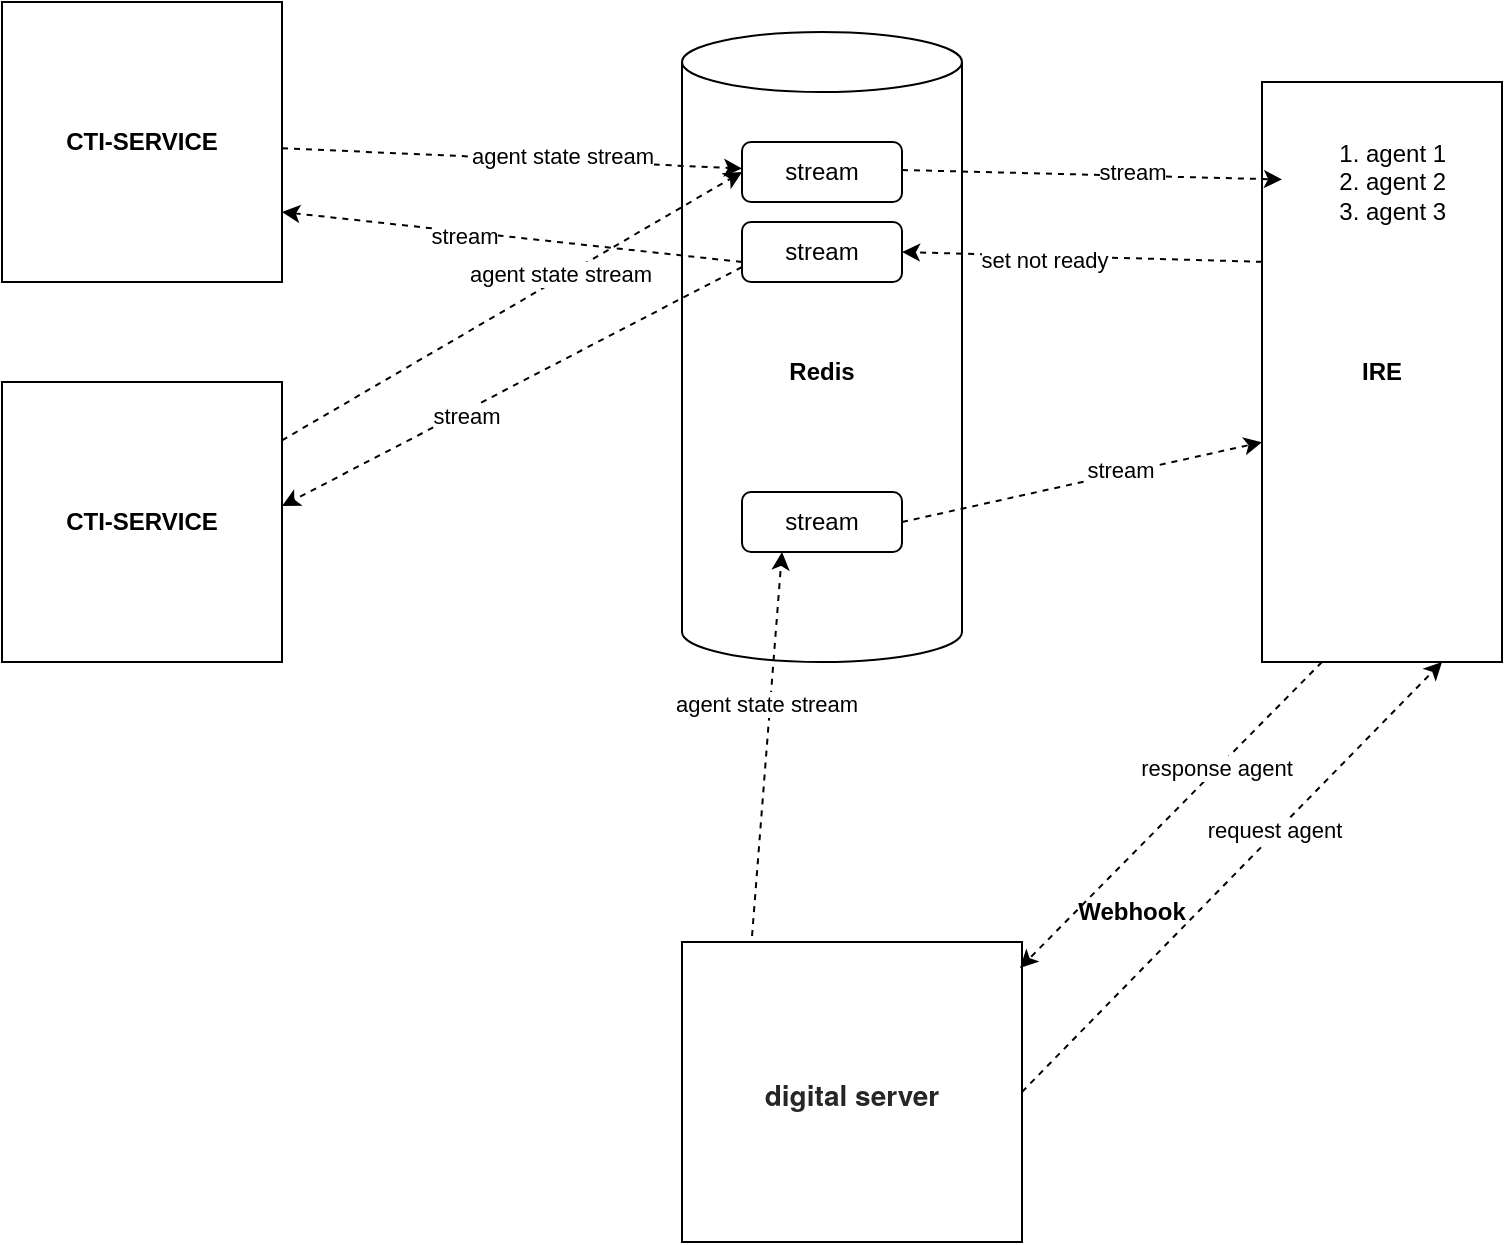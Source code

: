 <mxfile version="21.2.9" type="github">
  <diagram name="Page-1" id="WiLfyXrh9_V5uVXeoWrM">
    <mxGraphModel dx="1079" dy="770" grid="1" gridSize="10" guides="1" tooltips="1" connect="1" arrows="1" fold="1" page="1" pageScale="1" pageWidth="827" pageHeight="1169" math="0" shadow="0">
      <root>
        <mxCell id="0" />
        <mxCell id="1" parent="0" />
        <mxCell id="yV4tG5lqRbvMiZihwO4d-1" value="&lt;b&gt;CTI-SERVICE&lt;/b&gt;" style="whiteSpace=wrap;html=1;aspect=fixed;" vertex="1" parent="1">
          <mxGeometry x="20" y="20" width="140" height="140" as="geometry" />
        </mxCell>
        <mxCell id="yV4tG5lqRbvMiZihwO4d-2" value="&lt;b&gt;Redis&lt;/b&gt;" style="shape=cylinder3;whiteSpace=wrap;html=1;boundedLbl=1;backgroundOutline=1;size=15;" vertex="1" parent="1">
          <mxGeometry x="360" y="35" width="140" height="315" as="geometry" />
        </mxCell>
        <mxCell id="yV4tG5lqRbvMiZihwO4d-6" value="stream" style="rounded=1;whiteSpace=wrap;html=1;" vertex="1" parent="1">
          <mxGeometry x="390" y="90" width="80" height="30" as="geometry" />
        </mxCell>
        <mxCell id="yV4tG5lqRbvMiZihwO4d-13" value="" style="html=1;labelBackgroundColor=#ffffff;startArrow=none;startFill=0;startSize=6;endArrow=classic;endFill=1;endSize=6;jettySize=auto;orthogonalLoop=1;strokeWidth=1;dashed=1;fontSize=14;rounded=0;" edge="1" parent="1" source="yV4tG5lqRbvMiZihwO4d-1" target="yV4tG5lqRbvMiZihwO4d-6">
          <mxGeometry width="60" height="60" relative="1" as="geometry">
            <mxPoint x="190" y="150" as="sourcePoint" />
            <mxPoint x="250" y="90" as="targetPoint" />
          </mxGeometry>
        </mxCell>
        <mxCell id="yV4tG5lqRbvMiZihwO4d-14" value="agent state stream" style="edgeLabel;html=1;align=center;verticalAlign=middle;resizable=0;points=[];" vertex="1" connectable="0" parent="yV4tG5lqRbvMiZihwO4d-13">
          <mxGeometry x="0.212" y="2" relative="1" as="geometry">
            <mxPoint as="offset" />
          </mxGeometry>
        </mxCell>
        <mxCell id="yV4tG5lqRbvMiZihwO4d-17" value="&lt;b&gt;IRE&lt;/b&gt;" style="rounded=0;whiteSpace=wrap;html=1;" vertex="1" parent="1">
          <mxGeometry x="650" y="60" width="120" height="290" as="geometry" />
        </mxCell>
        <mxCell id="yV4tG5lqRbvMiZihwO4d-18" value="&lt;ol&gt;&lt;li&gt;agent 1&lt;/li&gt;&lt;li&gt;agent 2&lt;/li&gt;&lt;li&gt;agent 3&lt;/li&gt;&lt;/ol&gt;" style="text;strokeColor=none;fillColor=none;html=1;whiteSpace=wrap;verticalAlign=middle;overflow=hidden;" vertex="1" parent="1">
          <mxGeometry x="660" y="70" width="100" height="80" as="geometry" />
        </mxCell>
        <mxCell id="yV4tG5lqRbvMiZihwO4d-19" value="" style="html=1;labelBackgroundColor=#ffffff;startArrow=none;startFill=0;startSize=6;endArrow=classic;endFill=1;endSize=6;jettySize=auto;orthogonalLoop=1;strokeWidth=1;dashed=1;fontSize=14;rounded=0;" edge="1" parent="1" target="yV4tG5lqRbvMiZihwO4d-18">
          <mxGeometry width="60" height="60" relative="1" as="geometry">
            <mxPoint x="470" y="104" as="sourcePoint" />
            <mxPoint x="700" y="60" as="targetPoint" />
          </mxGeometry>
        </mxCell>
        <mxCell id="yV4tG5lqRbvMiZihwO4d-20" value="stream" style="edgeLabel;html=1;align=center;verticalAlign=middle;resizable=0;points=[];" vertex="1" connectable="0" parent="yV4tG5lqRbvMiZihwO4d-19">
          <mxGeometry x="0.212" y="2" relative="1" as="geometry">
            <mxPoint as="offset" />
          </mxGeometry>
        </mxCell>
        <mxCell id="yV4tG5lqRbvMiZihwO4d-21" value="stream" style="rounded=1;whiteSpace=wrap;html=1;" vertex="1" parent="1">
          <mxGeometry x="390" y="130" width="80" height="30" as="geometry" />
        </mxCell>
        <mxCell id="yV4tG5lqRbvMiZihwO4d-22" value="" style="html=1;labelBackgroundColor=#ffffff;startArrow=none;startFill=0;startSize=6;endArrow=classic;endFill=1;endSize=6;jettySize=auto;orthogonalLoop=1;strokeWidth=1;dashed=1;fontSize=14;rounded=0;entryX=1;entryY=0.5;entryDx=0;entryDy=0;exitX=0;exitY=0.31;exitDx=0;exitDy=0;exitPerimeter=0;" edge="1" parent="1" source="yV4tG5lqRbvMiZihwO4d-17" target="yV4tG5lqRbvMiZihwO4d-21">
          <mxGeometry width="60" height="60" relative="1" as="geometry">
            <mxPoint x="480" y="114" as="sourcePoint" />
            <mxPoint x="670" y="119" as="targetPoint" />
          </mxGeometry>
        </mxCell>
        <mxCell id="yV4tG5lqRbvMiZihwO4d-23" value="set not ready" style="edgeLabel;html=1;align=center;verticalAlign=middle;resizable=0;points=[];" vertex="1" connectable="0" parent="yV4tG5lqRbvMiZihwO4d-22">
          <mxGeometry x="0.212" y="2" relative="1" as="geometry">
            <mxPoint as="offset" />
          </mxGeometry>
        </mxCell>
        <mxCell id="yV4tG5lqRbvMiZihwO4d-24" value="&lt;b&gt;CTI-SERVICE&lt;/b&gt;" style="whiteSpace=wrap;html=1;aspect=fixed;" vertex="1" parent="1">
          <mxGeometry x="20" y="210" width="140" height="140" as="geometry" />
        </mxCell>
        <mxCell id="yV4tG5lqRbvMiZihwO4d-25" value="" style="html=1;labelBackgroundColor=#ffffff;startArrow=none;startFill=0;startSize=6;endArrow=classic;endFill=1;endSize=6;jettySize=auto;orthogonalLoop=1;strokeWidth=1;dashed=1;fontSize=14;rounded=0;entryX=0;entryY=0.5;entryDx=0;entryDy=0;" edge="1" parent="1" source="yV4tG5lqRbvMiZihwO4d-24" target="yV4tG5lqRbvMiZihwO4d-6">
          <mxGeometry width="60" height="60" relative="1" as="geometry">
            <mxPoint x="170" y="103" as="sourcePoint" />
            <mxPoint x="400" y="113" as="targetPoint" />
          </mxGeometry>
        </mxCell>
        <mxCell id="yV4tG5lqRbvMiZihwO4d-26" value="agent state stream" style="edgeLabel;html=1;align=center;verticalAlign=middle;resizable=0;points=[];" vertex="1" connectable="0" parent="yV4tG5lqRbvMiZihwO4d-25">
          <mxGeometry x="0.212" y="2" relative="1" as="geometry">
            <mxPoint as="offset" />
          </mxGeometry>
        </mxCell>
        <mxCell id="yV4tG5lqRbvMiZihwO4d-27" value="" style="html=1;labelBackgroundColor=#ffffff;startArrow=none;startFill=0;startSize=6;endArrow=classic;endFill=1;endSize=6;jettySize=auto;orthogonalLoop=1;strokeWidth=1;dashed=1;fontSize=14;rounded=0;entryX=1;entryY=0.443;entryDx=0;entryDy=0;entryPerimeter=0;exitX=0;exitY=0.75;exitDx=0;exitDy=0;" edge="1" parent="1" source="yV4tG5lqRbvMiZihwO4d-21" target="yV4tG5lqRbvMiZihwO4d-24">
          <mxGeometry width="60" height="60" relative="1" as="geometry">
            <mxPoint x="200" y="330" as="sourcePoint" />
            <mxPoint x="400" y="115" as="targetPoint" />
          </mxGeometry>
        </mxCell>
        <mxCell id="yV4tG5lqRbvMiZihwO4d-28" value="stream" style="edgeLabel;html=1;align=center;verticalAlign=middle;resizable=0;points=[];" vertex="1" connectable="0" parent="yV4tG5lqRbvMiZihwO4d-27">
          <mxGeometry x="0.212" y="2" relative="1" as="geometry">
            <mxPoint as="offset" />
          </mxGeometry>
        </mxCell>
        <mxCell id="yV4tG5lqRbvMiZihwO4d-29" value="" style="html=1;labelBackgroundColor=#ffffff;startArrow=none;startFill=0;startSize=6;endArrow=classic;endFill=1;endSize=6;jettySize=auto;orthogonalLoop=1;strokeWidth=1;dashed=1;fontSize=14;rounded=0;entryX=1;entryY=0.75;entryDx=0;entryDy=0;" edge="1" parent="1" target="yV4tG5lqRbvMiZihwO4d-1">
          <mxGeometry width="60" height="60" relative="1" as="geometry">
            <mxPoint x="390" y="150" as="sourcePoint" />
            <mxPoint x="170" y="282" as="targetPoint" />
          </mxGeometry>
        </mxCell>
        <mxCell id="yV4tG5lqRbvMiZihwO4d-30" value="stream" style="edgeLabel;html=1;align=center;verticalAlign=middle;resizable=0;points=[];" vertex="1" connectable="0" parent="yV4tG5lqRbvMiZihwO4d-29">
          <mxGeometry x="0.212" y="2" relative="1" as="geometry">
            <mxPoint as="offset" />
          </mxGeometry>
        </mxCell>
        <mxCell id="yV4tG5lqRbvMiZihwO4d-31" value="&lt;p style=&quot;margin: 0px; font-variant-numeric: normal; font-variant-east-asian: normal; font-variant-alternates: normal; font-kerning: auto; font-optical-sizing: auto; font-feature-settings: normal; font-variation-settings: normal; font-stretch: normal; font-size: 14px; line-height: normal; font-family: &amp;quot;Helvetica Neue&amp;quot;; color: rgba(0, 0, 0, 0.85); background-color: rgba(0, 0, 0, 0); text-align: start;&quot; class=&quot;p1&quot;&gt;&lt;b&gt;digital server&lt;/b&gt;&lt;/p&gt;" style="rounded=0;whiteSpace=wrap;html=1;" vertex="1" parent="1">
          <mxGeometry x="360" y="490" width="170" height="150" as="geometry" />
        </mxCell>
        <mxCell id="yV4tG5lqRbvMiZihwO4d-32" value="stream" style="rounded=1;whiteSpace=wrap;html=1;" vertex="1" parent="1">
          <mxGeometry x="390" y="265" width="80" height="30" as="geometry" />
        </mxCell>
        <mxCell id="yV4tG5lqRbvMiZihwO4d-33" value="" style="html=1;labelBackgroundColor=#ffffff;startArrow=none;startFill=0;startSize=6;endArrow=classic;endFill=1;endSize=6;jettySize=auto;orthogonalLoop=1;strokeWidth=1;dashed=1;fontSize=14;rounded=0;entryX=0.25;entryY=1;entryDx=0;entryDy=0;exitX=0.206;exitY=-0.02;exitDx=0;exitDy=0;exitPerimeter=0;" edge="1" parent="1" source="yV4tG5lqRbvMiZihwO4d-31" target="yV4tG5lqRbvMiZihwO4d-32">
          <mxGeometry width="60" height="60" relative="1" as="geometry">
            <mxPoint x="210" y="484" as="sourcePoint" />
            <mxPoint x="440" y="350" as="targetPoint" />
          </mxGeometry>
        </mxCell>
        <mxCell id="yV4tG5lqRbvMiZihwO4d-34" value="agent state stream" style="edgeLabel;html=1;align=center;verticalAlign=middle;resizable=0;points=[];" vertex="1" connectable="0" parent="yV4tG5lqRbvMiZihwO4d-33">
          <mxGeometry x="0.212" y="2" relative="1" as="geometry">
            <mxPoint as="offset" />
          </mxGeometry>
        </mxCell>
        <mxCell id="yV4tG5lqRbvMiZihwO4d-35" value="" style="html=1;labelBackgroundColor=#ffffff;startArrow=none;startFill=0;startSize=6;endArrow=classic;endFill=1;endSize=6;jettySize=auto;orthogonalLoop=1;strokeWidth=1;dashed=1;fontSize=14;rounded=0;entryX=0;entryY=0.621;entryDx=0;entryDy=0;exitX=1;exitY=0.5;exitDx=0;exitDy=0;entryPerimeter=0;" edge="1" parent="1" source="yV4tG5lqRbvMiZihwO4d-32" target="yV4tG5lqRbvMiZihwO4d-17">
          <mxGeometry width="60" height="60" relative="1" as="geometry">
            <mxPoint x="405" y="497" as="sourcePoint" />
            <mxPoint x="420" y="305" as="targetPoint" />
          </mxGeometry>
        </mxCell>
        <mxCell id="yV4tG5lqRbvMiZihwO4d-36" value="stream" style="edgeLabel;html=1;align=center;verticalAlign=middle;resizable=0;points=[];" vertex="1" connectable="0" parent="yV4tG5lqRbvMiZihwO4d-35">
          <mxGeometry x="0.212" y="2" relative="1" as="geometry">
            <mxPoint as="offset" />
          </mxGeometry>
        </mxCell>
        <mxCell id="yV4tG5lqRbvMiZihwO4d-37" value="" style="html=1;labelBackgroundColor=#ffffff;startArrow=none;startFill=0;startSize=6;endArrow=classic;endFill=1;endSize=6;jettySize=auto;orthogonalLoop=1;strokeWidth=1;dashed=1;fontSize=14;rounded=0;exitX=1;exitY=0.5;exitDx=0;exitDy=0;entryX=0.75;entryY=1;entryDx=0;entryDy=0;" edge="1" parent="1" source="yV4tG5lqRbvMiZihwO4d-31" target="yV4tG5lqRbvMiZihwO4d-17">
          <mxGeometry width="60" height="60" relative="1" as="geometry">
            <mxPoint x="635" y="562" as="sourcePoint" />
            <mxPoint x="730" y="360" as="targetPoint" />
          </mxGeometry>
        </mxCell>
        <mxCell id="yV4tG5lqRbvMiZihwO4d-38" value="request agent" style="edgeLabel;html=1;align=center;verticalAlign=middle;resizable=0;points=[];" vertex="1" connectable="0" parent="yV4tG5lqRbvMiZihwO4d-37">
          <mxGeometry x="0.212" y="2" relative="1" as="geometry">
            <mxPoint as="offset" />
          </mxGeometry>
        </mxCell>
        <mxCell id="yV4tG5lqRbvMiZihwO4d-39" value="" style="html=1;labelBackgroundColor=#ffffff;startArrow=none;startFill=0;startSize=6;endArrow=classic;endFill=1;endSize=6;jettySize=auto;orthogonalLoop=1;strokeWidth=1;dashed=1;fontSize=14;rounded=0;exitX=0.25;exitY=1;exitDx=0;exitDy=0;entryX=0.994;entryY=0.087;entryDx=0;entryDy=0;entryPerimeter=0;" edge="1" parent="1" source="yV4tG5lqRbvMiZihwO4d-17" target="yV4tG5lqRbvMiZihwO4d-31">
          <mxGeometry width="60" height="60" relative="1" as="geometry">
            <mxPoint x="542" y="556" as="sourcePoint" />
            <mxPoint x="740" y="370" as="targetPoint" />
          </mxGeometry>
        </mxCell>
        <mxCell id="yV4tG5lqRbvMiZihwO4d-41" value="response agent" style="edgeLabel;html=1;align=center;verticalAlign=middle;resizable=0;points=[];" vertex="1" connectable="0" parent="yV4tG5lqRbvMiZihwO4d-39">
          <mxGeometry x="-0.309" y="-1" relative="1" as="geometry">
            <mxPoint as="offset" />
          </mxGeometry>
        </mxCell>
        <mxCell id="yV4tG5lqRbvMiZihwO4d-47" value="&lt;b&gt;Webhook&lt;/b&gt;" style="text;html=1;strokeColor=none;fillColor=none;align=center;verticalAlign=middle;whiteSpace=wrap;rounded=0;" vertex="1" parent="1">
          <mxGeometry x="530" y="450" width="110" height="50" as="geometry" />
        </mxCell>
      </root>
    </mxGraphModel>
  </diagram>
</mxfile>
